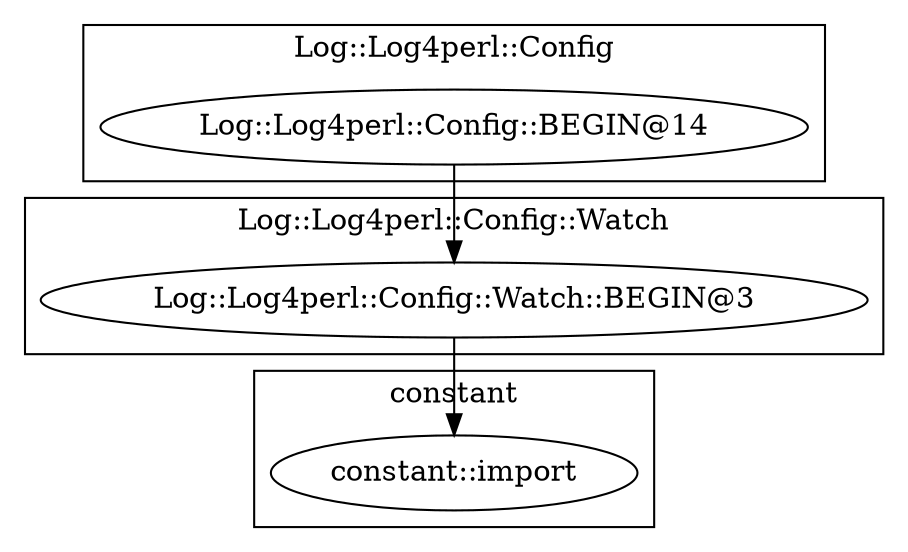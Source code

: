 digraph {
graph [overlap=false]
subgraph cluster_Log_Log4perl_Config_Watch {
	label="Log::Log4perl::Config::Watch";
	"Log::Log4perl::Config::Watch::BEGIN@3";
}
subgraph cluster_constant {
	label="constant";
	"constant::import";
}
subgraph cluster_Log_Log4perl_Config {
	label="Log::Log4perl::Config";
	"Log::Log4perl::Config::BEGIN@14";
}
"Log::Log4perl::Config::Watch::BEGIN@3" -> "constant::import";
"Log::Log4perl::Config::BEGIN@14" -> "Log::Log4perl::Config::Watch::BEGIN@3";
}
